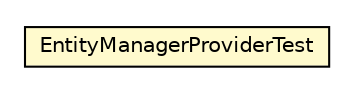 #!/usr/local/bin/dot
#
# Class diagram 
# Generated by UMLGraph version R5_6_6-8-g8d7759 (http://www.umlgraph.org/)
#

digraph G {
	edge [fontname="Helvetica",fontsize=10,labelfontname="Helvetica",labelfontsize=10];
	node [fontname="Helvetica",fontsize=10,shape=plaintext];
	nodesep=0.25;
	ranksep=0.5;
	// org.dayatang.persistence.jpa.EntityManagerProviderTest
	c32 [label=<<table title="org.dayatang.persistence.jpa.EntityManagerProviderTest" border="0" cellborder="1" cellspacing="0" cellpadding="2" port="p" bgcolor="lemonChiffon" href="./EntityManagerProviderTest.html">
		<tr><td><table border="0" cellspacing="0" cellpadding="1">
<tr><td align="center" balign="center"> EntityManagerProviderTest </td></tr>
		</table></td></tr>
		</table>>, URL="./EntityManagerProviderTest.html", fontname="Helvetica", fontcolor="black", fontsize=10.0];
}

